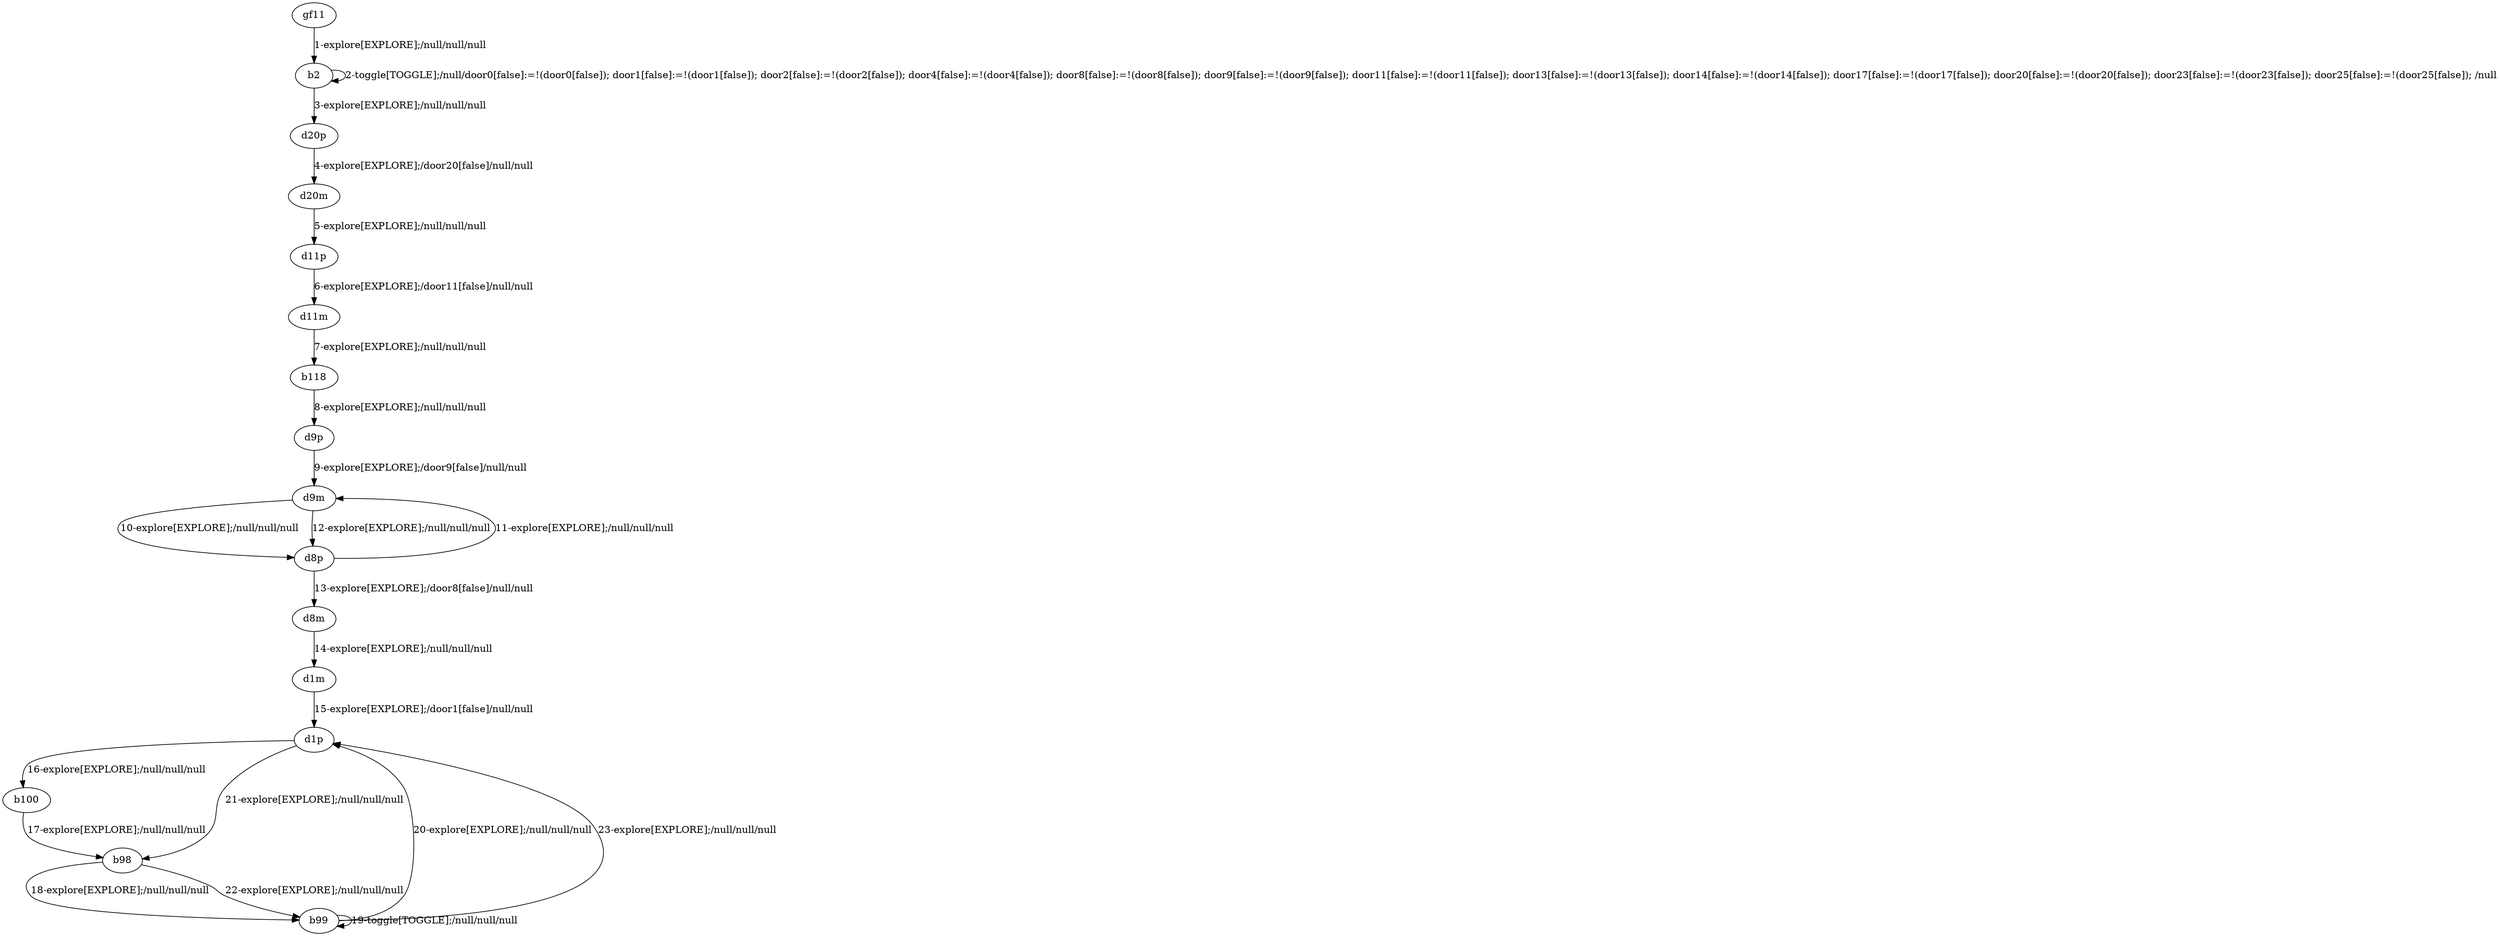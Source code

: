 # Total number of goals covered by this test: 5
# b98 --> b99
# b99 --> b99
# b100 --> b98
# d1p --> b98
# d8p --> d9m

digraph g {
"gf11" -> "b2" [label = "1-explore[EXPLORE];/null/null/null"];
"b2" -> "b2" [label = "2-toggle[TOGGLE];/null/door0[false]:=!(door0[false]); door1[false]:=!(door1[false]); door2[false]:=!(door2[false]); door4[false]:=!(door4[false]); door8[false]:=!(door8[false]); door9[false]:=!(door9[false]); door11[false]:=!(door11[false]); door13[false]:=!(door13[false]); door14[false]:=!(door14[false]); door17[false]:=!(door17[false]); door20[false]:=!(door20[false]); door23[false]:=!(door23[false]); door25[false]:=!(door25[false]); /null"];
"b2" -> "d20p" [label = "3-explore[EXPLORE];/null/null/null"];
"d20p" -> "d20m" [label = "4-explore[EXPLORE];/door20[false]/null/null"];
"d20m" -> "d11p" [label = "5-explore[EXPLORE];/null/null/null"];
"d11p" -> "d11m" [label = "6-explore[EXPLORE];/door11[false]/null/null"];
"d11m" -> "b118" [label = "7-explore[EXPLORE];/null/null/null"];
"b118" -> "d9p" [label = "8-explore[EXPLORE];/null/null/null"];
"d9p" -> "d9m" [label = "9-explore[EXPLORE];/door9[false]/null/null"];
"d9m" -> "d8p" [label = "10-explore[EXPLORE];/null/null/null"];
"d8p" -> "d9m" [label = "11-explore[EXPLORE];/null/null/null"];
"d9m" -> "d8p" [label = "12-explore[EXPLORE];/null/null/null"];
"d8p" -> "d8m" [label = "13-explore[EXPLORE];/door8[false]/null/null"];
"d8m" -> "d1m" [label = "14-explore[EXPLORE];/null/null/null"];
"d1m" -> "d1p" [label = "15-explore[EXPLORE];/door1[false]/null/null"];
"d1p" -> "b100" [label = "16-explore[EXPLORE];/null/null/null"];
"b100" -> "b98" [label = "17-explore[EXPLORE];/null/null/null"];
"b98" -> "b99" [label = "18-explore[EXPLORE];/null/null/null"];
"b99" -> "b99" [label = "19-toggle[TOGGLE];/null/null/null"];
"b99" -> "d1p" [label = "20-explore[EXPLORE];/null/null/null"];
"d1p" -> "b98" [label = "21-explore[EXPLORE];/null/null/null"];
"b98" -> "b99" [label = "22-explore[EXPLORE];/null/null/null"];
"b99" -> "d1p" [label = "23-explore[EXPLORE];/null/null/null"];
}